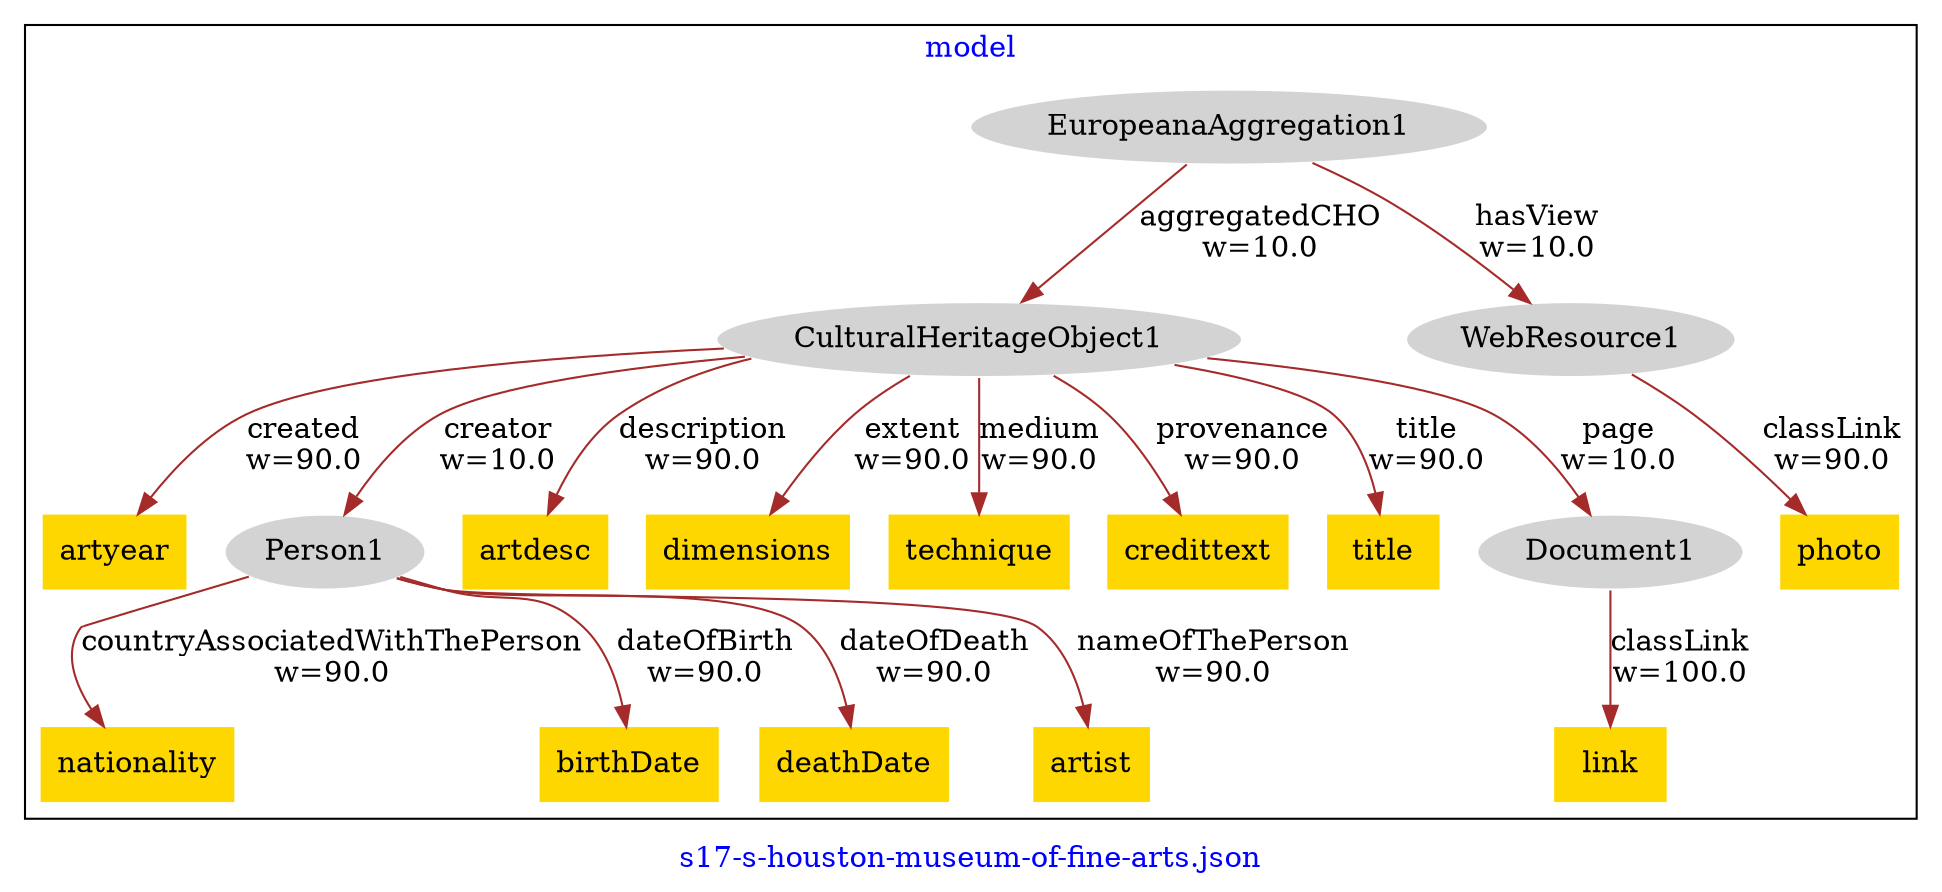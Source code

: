 digraph n0 {
fontcolor="blue"
remincross="true"
label="s17-s-houston-museum-of-fine-arts.json"
subgraph cluster {
label="model"
n2[style="filled",color="white",fillcolor="lightgray",label="CulturalHeritageObject1\n"];
n3[shape="plaintext",style="filled",fillcolor="gold",label="artyear\n"];
n4[style="filled",color="white",fillcolor="lightgray",label="Person1\n"];
n5[shape="plaintext",style="filled",fillcolor="gold",label="artdesc\n"];
n6[shape="plaintext",style="filled",fillcolor="gold",label="dimensions\n"];
n7[shape="plaintext",style="filled",fillcolor="gold",label="technique\n"];
n8[shape="plaintext",style="filled",fillcolor="gold",label="credittext\n"];
n9[shape="plaintext",style="filled",fillcolor="gold",label="title\n"];
n10[style="filled",color="white",fillcolor="lightgray",label="Document1\n"];
n11[shape="plaintext",style="filled",fillcolor="gold",label="nationality\n"];
n12[shape="plaintext",style="filled",fillcolor="gold",label="birthDate\n"];
n13[shape="plaintext",style="filled",fillcolor="gold",label="deathDate\n"];
n14[shape="plaintext",style="filled",fillcolor="gold",label="artist\n"];
n15[style="filled",color="white",fillcolor="lightgray",label="EuropeanaAggregation1\n"];
n16[style="filled",color="white",fillcolor="lightgray",label="WebResource1\n"];
n17[shape="plaintext",style="filled",fillcolor="gold",label="photo\n"];
n18[shape="plaintext",style="filled",fillcolor="gold",label="link\n"];
}
n2 -> n3[color="brown",fontcolor="black",label="created\nw=90.0"]
n2 -> n4[color="brown",fontcolor="black",label="creator\nw=10.0"]
n2 -> n5[color="brown",fontcolor="black",label="description\nw=90.0"]
n2 -> n6[color="brown",fontcolor="black",label="extent\nw=90.0"]
n2 -> n7[color="brown",fontcolor="black",label="medium\nw=90.0"]
n2 -> n8[color="brown",fontcolor="black",label="provenance\nw=90.0"]
n2 -> n9[color="brown",fontcolor="black",label="title\nw=90.0"]
n2 -> n10[color="brown",fontcolor="black",label="page\nw=10.0"]
n4 -> n11[color="brown",fontcolor="black",label="countryAssociatedWithThePerson\nw=90.0"]
n4 -> n12[color="brown",fontcolor="black",label="dateOfBirth\nw=90.0"]
n4 -> n13[color="brown",fontcolor="black",label="dateOfDeath\nw=90.0"]
n4 -> n14[color="brown",fontcolor="black",label="nameOfThePerson\nw=90.0"]
n15 -> n2[color="brown",fontcolor="black",label="aggregatedCHO\nw=10.0"]
n15 -> n16[color="brown",fontcolor="black",label="hasView\nw=10.0"]
n16 -> n17[color="brown",fontcolor="black",label="classLink\nw=90.0"]
n10 -> n18[color="brown",fontcolor="black",label="classLink\nw=100.0"]
}
